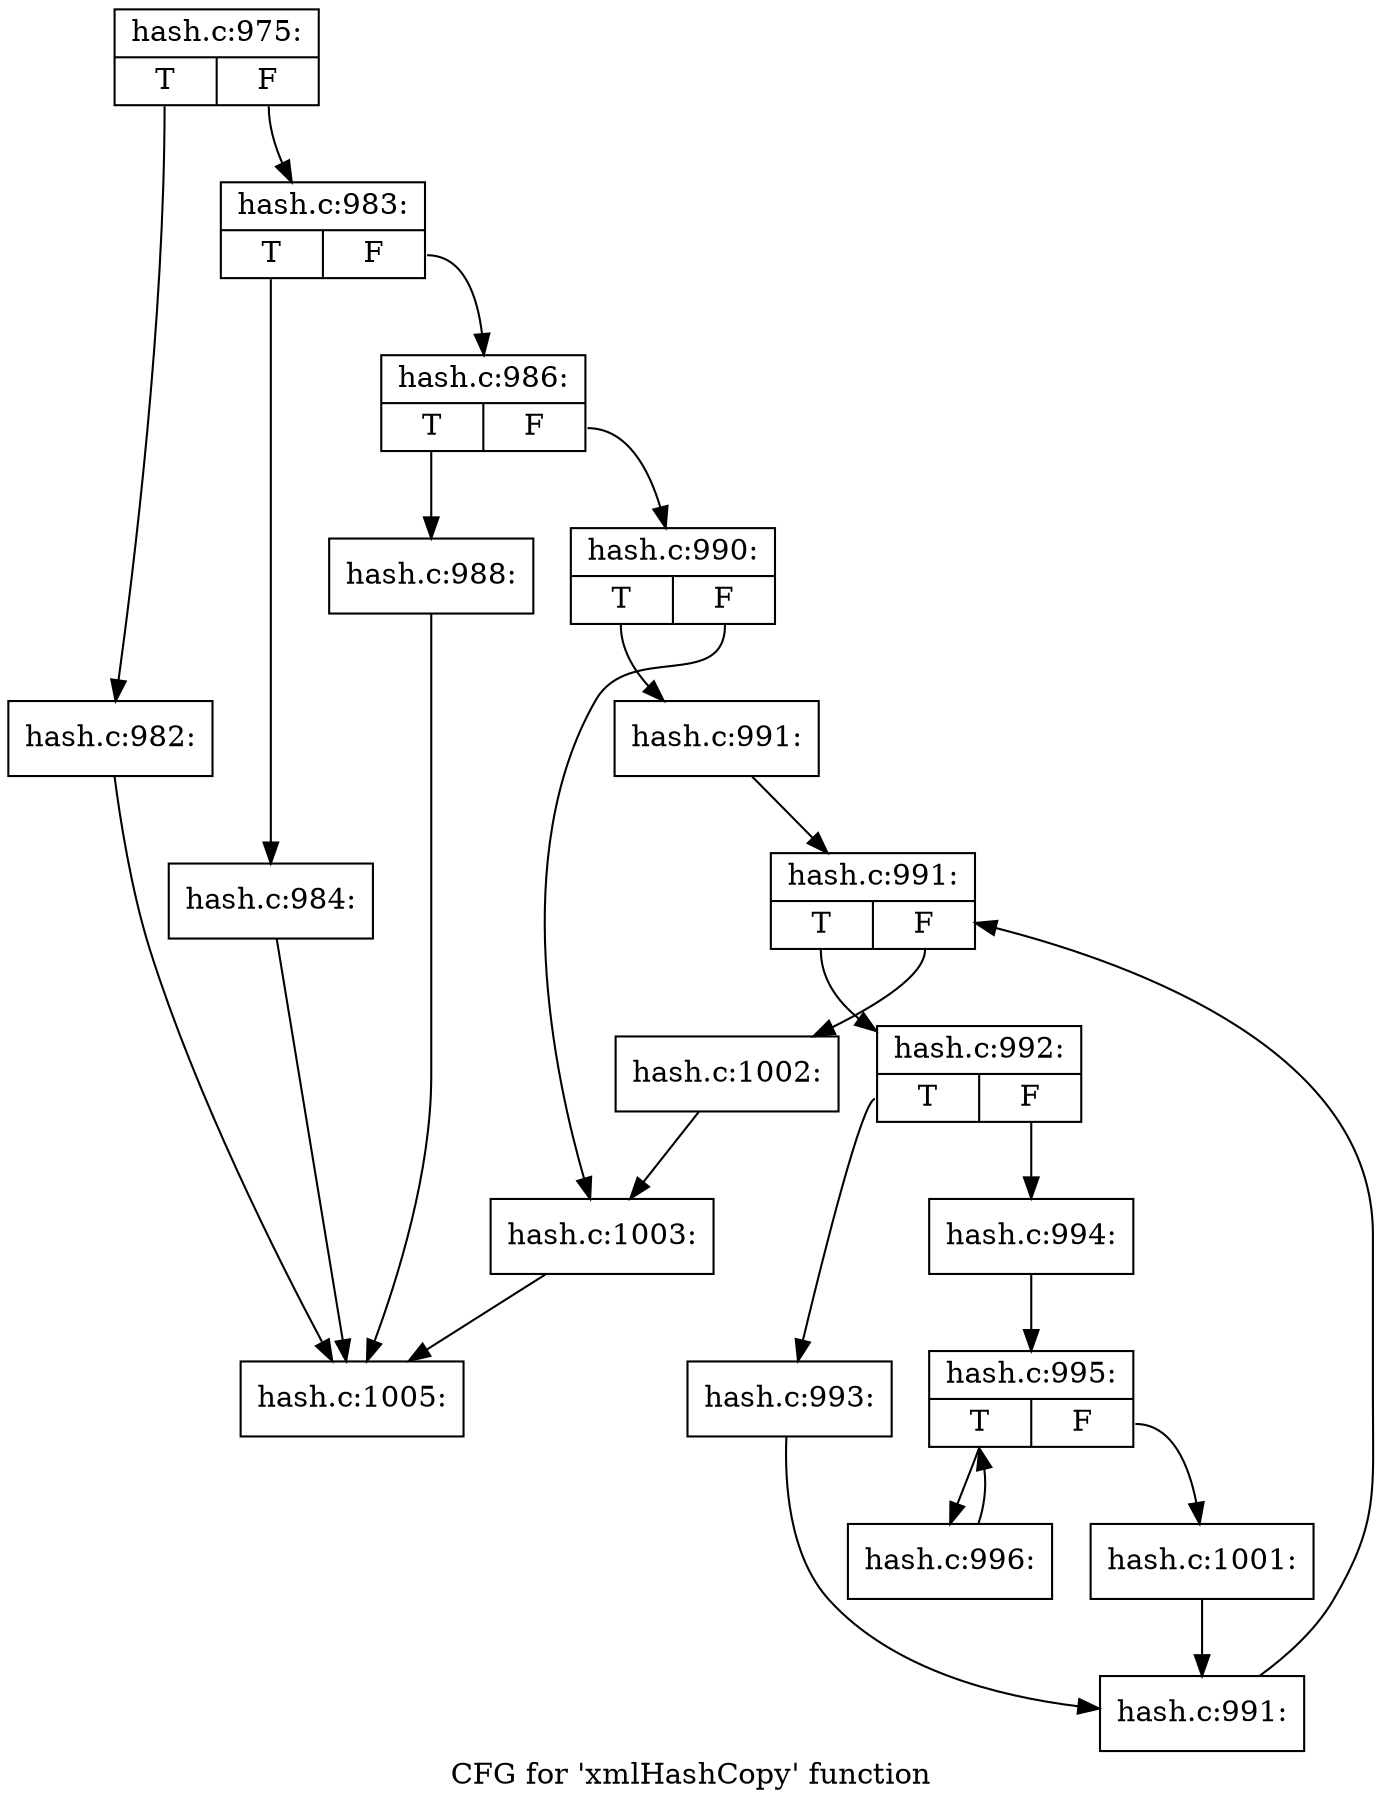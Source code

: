 digraph "CFG for 'xmlHashCopy' function" {
	label="CFG for 'xmlHashCopy' function";

	Node0x3d96960 [shape=record,label="{hash.c:975:|{<s0>T|<s1>F}}"];
	Node0x3d96960:s0 -> Node0x3d94aa0;
	Node0x3d96960:s1 -> Node0x3d94af0;
	Node0x3d94aa0 [shape=record,label="{hash.c:982:}"];
	Node0x3d94aa0 -> Node0x3d890a0;
	Node0x3d94af0 [shape=record,label="{hash.c:983:|{<s0>T|<s1>F}}"];
	Node0x3d94af0:s0 -> Node0x3d950b0;
	Node0x3d94af0:s1 -> Node0x3d95100;
	Node0x3d950b0 [shape=record,label="{hash.c:984:}"];
	Node0x3d950b0 -> Node0x3d890a0;
	Node0x3d95100 [shape=record,label="{hash.c:986:|{<s0>T|<s1>F}}"];
	Node0x3d95100:s0 -> Node0x3d958f0;
	Node0x3d95100:s1 -> Node0x3d95940;
	Node0x3d958f0 [shape=record,label="{hash.c:988:}"];
	Node0x3d958f0 -> Node0x3d890a0;
	Node0x3d95940 [shape=record,label="{hash.c:990:|{<s0>T|<s1>F}}"];
	Node0x3d95940:s0 -> Node0x3d95da0;
	Node0x3d95940:s1 -> Node0x3d95df0;
	Node0x3d95da0 [shape=record,label="{hash.c:991:}"];
	Node0x3d95da0 -> Node0x3d96350;
	Node0x3d96350 [shape=record,label="{hash.c:991:|{<s0>T|<s1>F}}"];
	Node0x3d96350:s0 -> Node0x3d96630;
	Node0x3d96350:s1 -> Node0x3d961b0;
	Node0x3d96630 [shape=record,label="{hash.c:992:|{<s0>T|<s1>F}}"];
	Node0x3d96630:s0 -> Node0x3d96b50;
	Node0x3d96630:s1 -> Node0x3d96ba0;
	Node0x3d96b50 [shape=record,label="{hash.c:993:}"];
	Node0x3d96b50 -> Node0x3d965a0;
	Node0x3d96ba0 [shape=record,label="{hash.c:994:}"];
	Node0x3d96ba0 -> Node0x3d97660;
	Node0x3d97660 [shape=record,label="{hash.c:995:|{<s0>T|<s1>F}}"];
	Node0x3d97660:s0 -> Node0x3d97960;
	Node0x3d97660:s1 -> Node0x3d97880;
	Node0x3d97960 [shape=record,label="{hash.c:996:}"];
	Node0x3d97960 -> Node0x3d97660;
	Node0x3d97880 [shape=record,label="{hash.c:1001:}"];
	Node0x3d97880 -> Node0x3d965a0;
	Node0x3d965a0 [shape=record,label="{hash.c:991:}"];
	Node0x3d965a0 -> Node0x3d96350;
	Node0x3d961b0 [shape=record,label="{hash.c:1002:}"];
	Node0x3d961b0 -> Node0x3d95df0;
	Node0x3d95df0 [shape=record,label="{hash.c:1003:}"];
	Node0x3d95df0 -> Node0x3d890a0;
	Node0x3d890a0 [shape=record,label="{hash.c:1005:}"];
}
